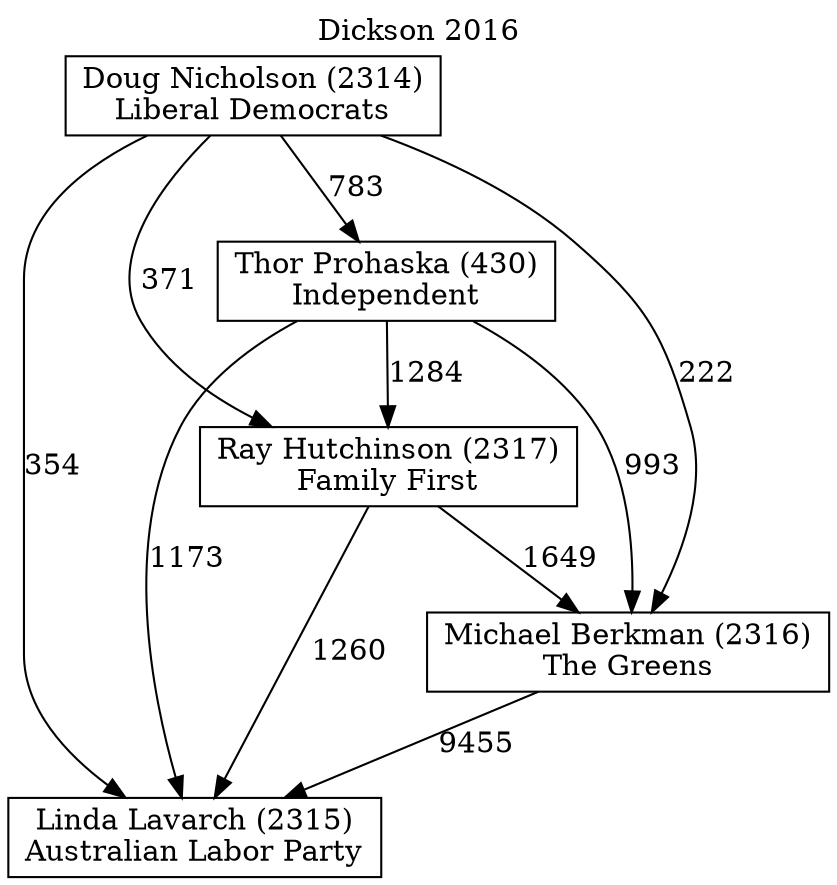 // House preference flow
digraph "Linda Lavarch (2315)_Dickson_2016" {
	graph [label="Dickson 2016" labelloc=t mclimit=10]
	node [shape=box]
	"Linda Lavarch (2315)" [label="Linda Lavarch (2315)
Australian Labor Party"]
	"Thor Prohaska (430)" [label="Thor Prohaska (430)
Independent"]
	"Doug Nicholson (2314)" [label="Doug Nicholson (2314)
Liberal Democrats"]
	"Michael Berkman (2316)" [label="Michael Berkman (2316)
The Greens"]
	"Ray Hutchinson (2317)" [label="Ray Hutchinson (2317)
Family First"]
	"Thor Prohaska (430)" -> "Linda Lavarch (2315)" [label=1173]
	"Ray Hutchinson (2317)" -> "Linda Lavarch (2315)" [label=1260]
	"Ray Hutchinson (2317)" -> "Michael Berkman (2316)" [label=1649]
	"Thor Prohaska (430)" -> "Michael Berkman (2316)" [label=993]
	"Doug Nicholson (2314)" -> "Michael Berkman (2316)" [label=222]
	"Doug Nicholson (2314)" -> "Linda Lavarch (2315)" [label=354]
	"Doug Nicholson (2314)" -> "Thor Prohaska (430)" [label=783]
	"Doug Nicholson (2314)" -> "Ray Hutchinson (2317)" [label=371]
	"Thor Prohaska (430)" -> "Ray Hutchinson (2317)" [label=1284]
	"Michael Berkman (2316)" -> "Linda Lavarch (2315)" [label=9455]
}

